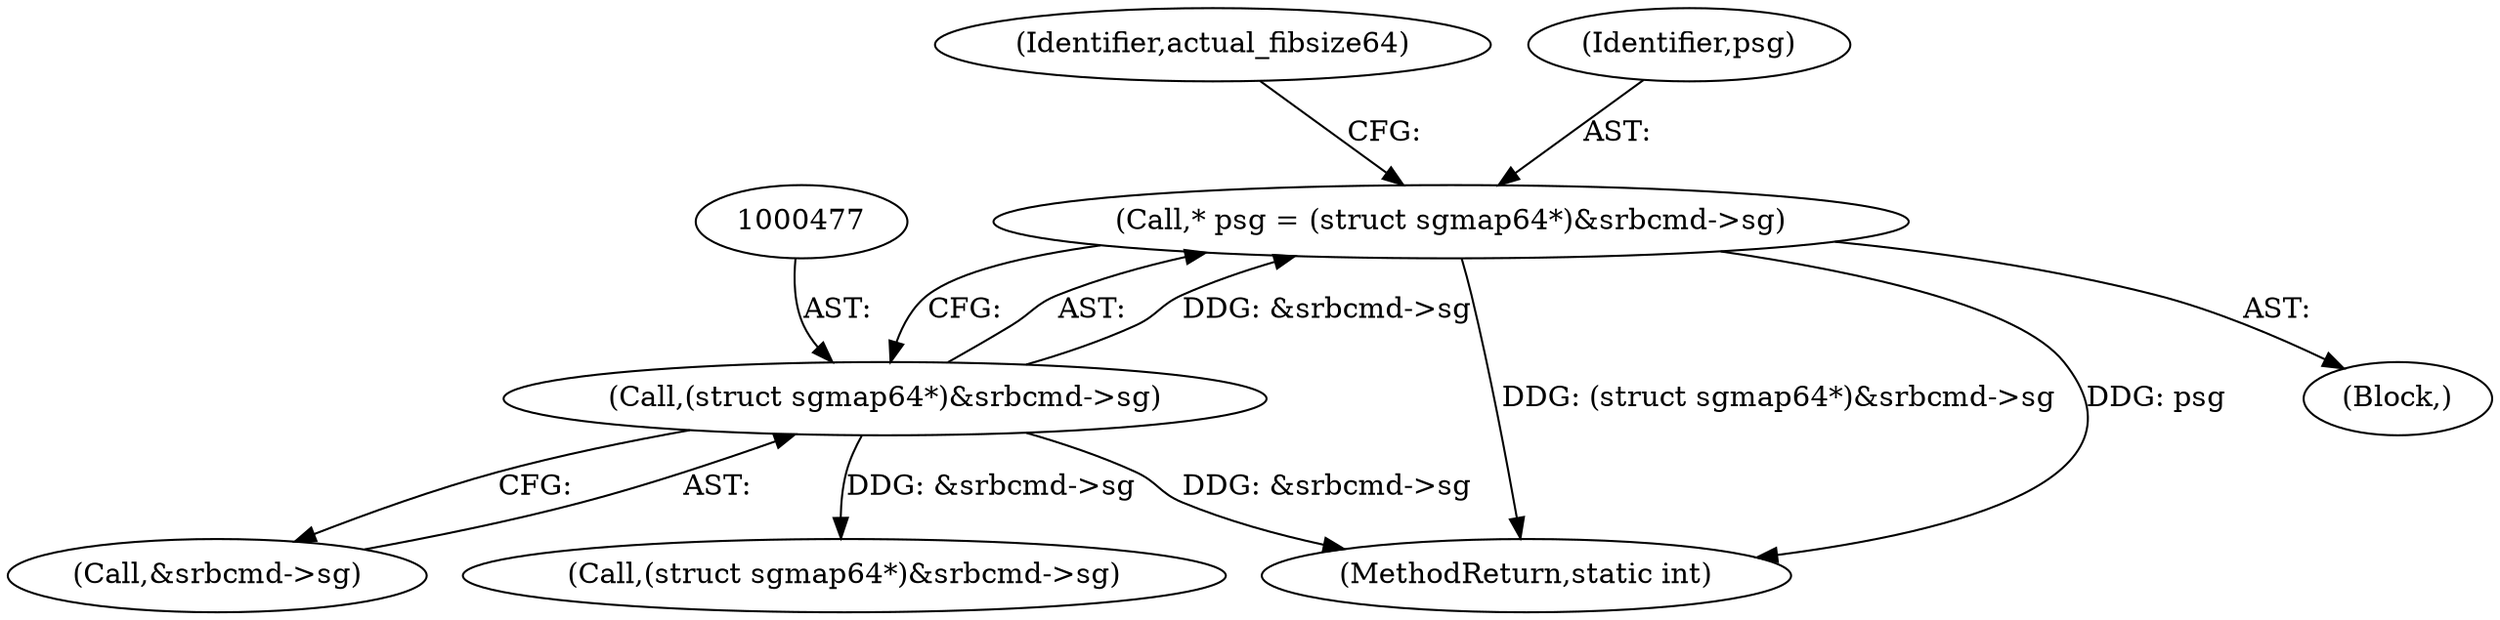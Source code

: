 digraph "0_linux_b4789b8e6be3151a955ade74872822f30e8cd914@pointer" {
"1000474" [label="(Call,* psg = (struct sgmap64*)&srbcmd->sg)"];
"1000476" [label="(Call,(struct sgmap64*)&srbcmd->sg)"];
"1000484" [label="(Identifier,actual_fibsize64)"];
"1000475" [label="(Identifier,psg)"];
"1000478" [label="(Call,&srbcmd->sg)"];
"1000476" [label="(Call,(struct sgmap64*)&srbcmd->sg)"];
"1001477" [label="(MethodReturn,static int)"];
"1001397" [label="(Call,(struct sgmap64*)&srbcmd->sg)"];
"1000463" [label="(Block,)"];
"1000474" [label="(Call,* psg = (struct sgmap64*)&srbcmd->sg)"];
"1000474" -> "1000463"  [label="AST: "];
"1000474" -> "1000476"  [label="CFG: "];
"1000475" -> "1000474"  [label="AST: "];
"1000476" -> "1000474"  [label="AST: "];
"1000484" -> "1000474"  [label="CFG: "];
"1000474" -> "1001477"  [label="DDG: (struct sgmap64*)&srbcmd->sg"];
"1000474" -> "1001477"  [label="DDG: psg"];
"1000476" -> "1000474"  [label="DDG: &srbcmd->sg"];
"1000476" -> "1000478"  [label="CFG: "];
"1000477" -> "1000476"  [label="AST: "];
"1000478" -> "1000476"  [label="AST: "];
"1000476" -> "1001477"  [label="DDG: &srbcmd->sg"];
"1000476" -> "1001397"  [label="DDG: &srbcmd->sg"];
}
